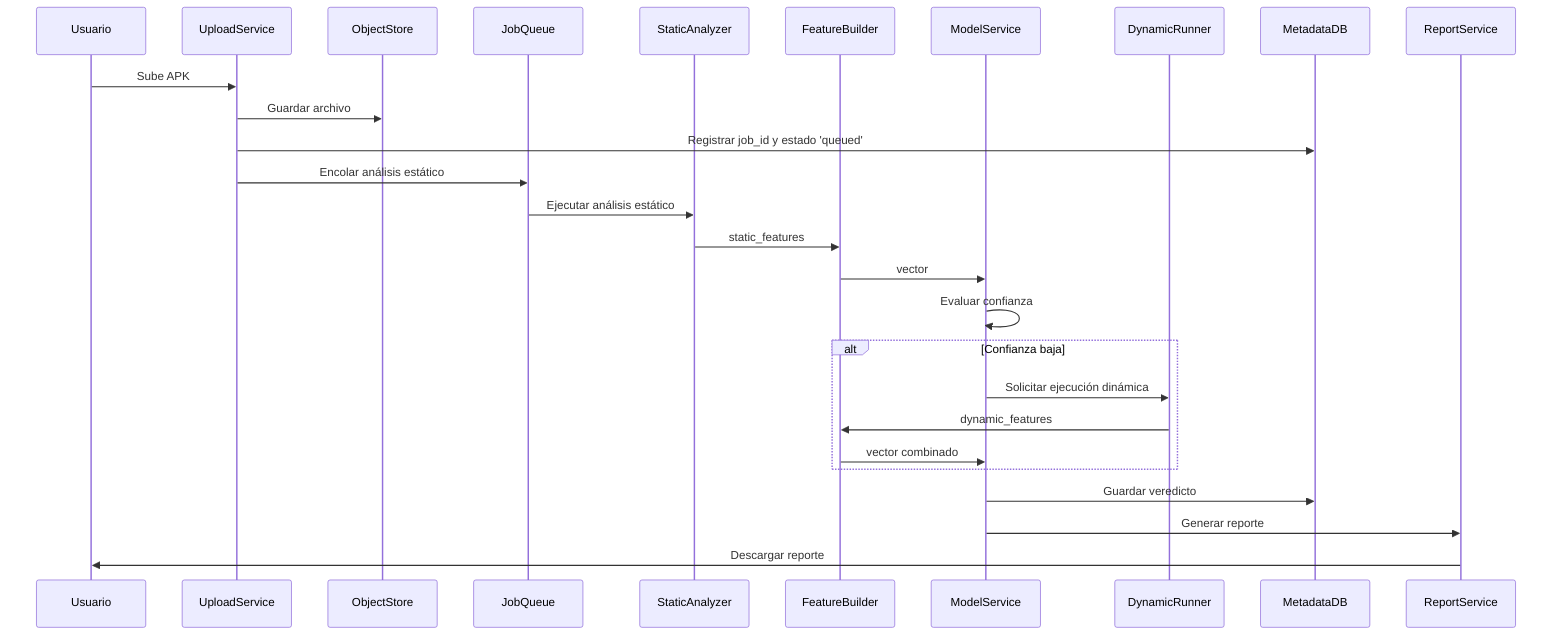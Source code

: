 sequenceDiagram
    participant U as Usuario
    participant API as UploadService
    participant OS as ObjectStore
    participant MQ as JobQueue
    participant SA as StaticAnalyzer
    participant FB as FeatureBuilder
    participant MS as ModelService
    participant DR as DynamicRunner
    participant MDB as MetadataDB
    participant RS as ReportService

    U->>API: Sube APK
    API->>OS: Guardar archivo
    API->>MDB: Registrar job_id y estado 'queued'
    API->>MQ: Encolar análisis estático

    MQ->>SA: Ejecutar análisis estático
    SA->>FB: static_features
    FB->>MS: vector

    MS->>MS: Evaluar confianza
    alt Confianza baja
        MS->>DR: Solicitar ejecución dinámica
        DR->>FB: dynamic_features
        FB->>MS: vector combinado
    end

    MS->>MDB: Guardar veredicto
    MS->>RS: Generar reporte
    RS->>U: Descargar reporte